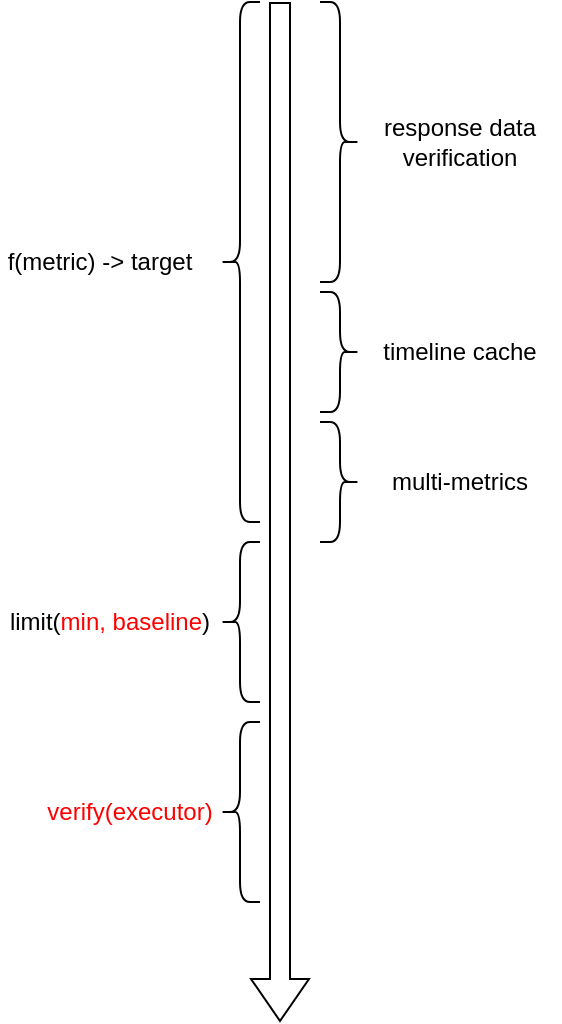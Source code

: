 <mxfile version="21.1.2" type="github">
  <diagram name="第 1 页" id="Uu_jYQCDvSzHSaH-Ch66">
    <mxGraphModel dx="1196" dy="654" grid="1" gridSize="10" guides="1" tooltips="1" connect="1" arrows="1" fold="1" page="1" pageScale="1" pageWidth="1169" pageHeight="827" math="0" shadow="0">
      <root>
        <mxCell id="0" />
        <mxCell id="1" parent="0" />
        <mxCell id="p-XgrZ1Pouq0HZsMrm5j-1" value="" style="shape=flexArrow;endArrow=classic;html=1;rounded=0;endWidth=18;endSize=6.67;" edge="1" parent="1">
          <mxGeometry width="50" height="50" relative="1" as="geometry">
            <mxPoint x="220" y="170" as="sourcePoint" />
            <mxPoint x="220" y="680" as="targetPoint" />
          </mxGeometry>
        </mxCell>
        <mxCell id="p-XgrZ1Pouq0HZsMrm5j-2" value="" style="shape=curlyBracket;whiteSpace=wrap;html=1;rounded=1;labelPosition=left;verticalLabelPosition=middle;align=right;verticalAlign=middle;" vertex="1" parent="1">
          <mxGeometry x="190" y="170" width="20" height="260" as="geometry" />
        </mxCell>
        <mxCell id="p-XgrZ1Pouq0HZsMrm5j-3" value="f(metric) -&amp;gt; target" style="text;html=1;strokeColor=none;fillColor=none;align=center;verticalAlign=middle;whiteSpace=wrap;rounded=0;" vertex="1" parent="1">
          <mxGeometry x="80" y="285" width="100" height="30" as="geometry" />
        </mxCell>
        <mxCell id="p-XgrZ1Pouq0HZsMrm5j-4" value="" style="shape=curlyBracket;whiteSpace=wrap;html=1;rounded=1;labelPosition=left;verticalLabelPosition=middle;align=right;verticalAlign=middle;" vertex="1" parent="1">
          <mxGeometry x="190" y="440" width="20" height="80" as="geometry" />
        </mxCell>
        <mxCell id="p-XgrZ1Pouq0HZsMrm5j-5" value="limit(&lt;font color=&quot;#ff0000&quot;&gt;min, baseline&lt;/font&gt;)" style="text;html=1;strokeColor=none;fillColor=none;align=center;verticalAlign=middle;whiteSpace=wrap;rounded=0;" vertex="1" parent="1">
          <mxGeometry x="80" y="465" width="110" height="30" as="geometry" />
        </mxCell>
        <mxCell id="p-XgrZ1Pouq0HZsMrm5j-6" value="" style="shape=curlyBracket;whiteSpace=wrap;html=1;rounded=1;labelPosition=left;verticalLabelPosition=middle;align=right;verticalAlign=middle;" vertex="1" parent="1">
          <mxGeometry x="190" y="530" width="20" height="90" as="geometry" />
        </mxCell>
        <mxCell id="p-XgrZ1Pouq0HZsMrm5j-7" value="&lt;font color=&quot;#ff0000&quot;&gt;verify(executor)&lt;/font&gt;" style="text;html=1;strokeColor=none;fillColor=none;align=center;verticalAlign=middle;whiteSpace=wrap;rounded=0;" vertex="1" parent="1">
          <mxGeometry x="90" y="560" width="110" height="30" as="geometry" />
        </mxCell>
        <mxCell id="p-XgrZ1Pouq0HZsMrm5j-9" value="" style="shape=curlyBracket;whiteSpace=wrap;html=1;rounded=1;flipH=1;labelPosition=right;verticalLabelPosition=middle;align=left;verticalAlign=middle;" vertex="1" parent="1">
          <mxGeometry x="240" y="170" width="20" height="140" as="geometry" />
        </mxCell>
        <mxCell id="p-XgrZ1Pouq0HZsMrm5j-10" value="" style="shape=curlyBracket;whiteSpace=wrap;html=1;rounded=1;flipH=1;labelPosition=right;verticalLabelPosition=middle;align=left;verticalAlign=middle;" vertex="1" parent="1">
          <mxGeometry x="240" y="315" width="20" height="60" as="geometry" />
        </mxCell>
        <mxCell id="p-XgrZ1Pouq0HZsMrm5j-11" value="" style="shape=curlyBracket;whiteSpace=wrap;html=1;rounded=1;flipH=1;labelPosition=right;verticalLabelPosition=middle;align=left;verticalAlign=middle;" vertex="1" parent="1">
          <mxGeometry x="240" y="380" width="20" height="60" as="geometry" />
        </mxCell>
        <mxCell id="p-XgrZ1Pouq0HZsMrm5j-12" value="multi-metrics" style="text;html=1;strokeColor=none;fillColor=none;align=center;verticalAlign=middle;whiteSpace=wrap;rounded=0;" vertex="1" parent="1">
          <mxGeometry x="260" y="395" width="100" height="30" as="geometry" />
        </mxCell>
        <mxCell id="p-XgrZ1Pouq0HZsMrm5j-13" value="timeline cache" style="text;html=1;strokeColor=none;fillColor=none;align=center;verticalAlign=middle;whiteSpace=wrap;rounded=0;" vertex="1" parent="1">
          <mxGeometry x="260" y="330" width="100" height="30" as="geometry" />
        </mxCell>
        <mxCell id="p-XgrZ1Pouq0HZsMrm5j-15" value="response data verification" style="text;html=1;strokeColor=none;fillColor=none;align=center;verticalAlign=middle;whiteSpace=wrap;rounded=0;" vertex="1" parent="1">
          <mxGeometry x="260" y="225" width="100" height="30" as="geometry" />
        </mxCell>
      </root>
    </mxGraphModel>
  </diagram>
</mxfile>
